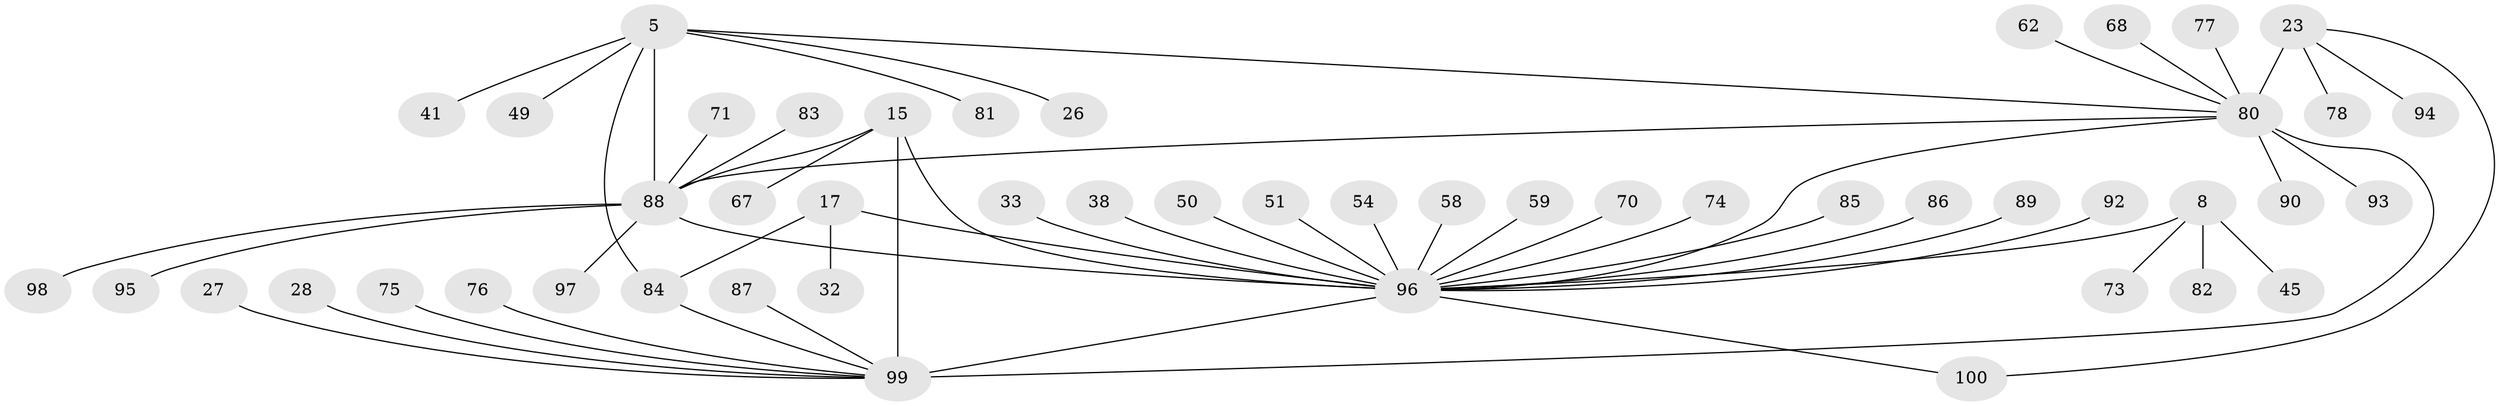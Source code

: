 // original degree distribution, {7: 0.07, 9: 0.03, 6: 0.05, 11: 0.01, 5: 0.03, 8: 0.04, 10: 0.02, 1: 0.48, 3: 0.06, 2: 0.2, 4: 0.01}
// Generated by graph-tools (version 1.1) at 2025/55/03/09/25 04:55:19]
// undirected, 50 vertices, 57 edges
graph export_dot {
graph [start="1"]
  node [color=gray90,style=filled];
  5 [super="+3"];
  8 [super="+6"];
  15 [super="+11"];
  17 [super="+16"];
  23 [super="+21"];
  26;
  27;
  28;
  32;
  33;
  38;
  41;
  45;
  49;
  50;
  51;
  54 [super="+47"];
  58;
  59;
  62;
  67;
  68;
  70;
  71;
  73;
  74;
  75;
  76;
  77 [super="+39"];
  78 [super="+66"];
  80 [super="+55+63+37"];
  81;
  82;
  83 [super="+35"];
  84 [super="+79"];
  85;
  86 [super="+31"];
  87;
  88 [super="+4"];
  89;
  90;
  92 [super="+91"];
  93 [super="+57"];
  94 [super="+72"];
  95 [super="+61"];
  96 [super="+40+52+20+30+34+69"];
  97;
  98;
  99 [super="+46+60+14"];
  100 [super="+29"];
  5 -- 49;
  5 -- 81;
  5 -- 41;
  5 -- 26;
  5 -- 84;
  5 -- 80;
  5 -- 88 [weight=6];
  8 -- 73;
  8 -- 82;
  8 -- 45;
  8 -- 96 [weight=6];
  15 -- 88 [weight=2];
  15 -- 67;
  15 -- 96;
  15 -- 99 [weight=6];
  17 -- 32;
  17 -- 84;
  17 -- 96 [weight=7];
  23 -- 100;
  23 -- 80 [weight=6];
  23 -- 78;
  23 -- 94;
  27 -- 99;
  28 -- 99;
  33 -- 96;
  38 -- 96;
  50 -- 96;
  51 -- 96;
  54 -- 96;
  58 -- 96;
  59 -- 96;
  62 -- 80;
  68 -- 80;
  70 -- 96;
  71 -- 88;
  74 -- 96;
  75 -- 99;
  76 -- 99;
  77 -- 80;
  80 -- 96 [weight=3];
  80 -- 88;
  80 -- 90;
  80 -- 93;
  80 -- 99 [weight=3];
  83 -- 88;
  84 -- 99;
  85 -- 96;
  86 -- 96;
  87 -- 99;
  88 -- 96 [weight=3];
  88 -- 97;
  88 -- 98;
  88 -- 95;
  89 -- 96;
  92 -- 96;
  96 -- 100;
  96 -- 99 [weight=2];
}
